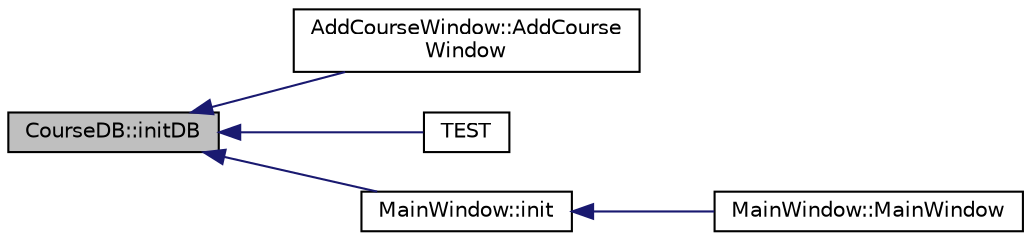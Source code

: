 digraph "CourseDB::initDB"
{
  edge [fontname="Helvetica",fontsize="10",labelfontname="Helvetica",labelfontsize="10"];
  node [fontname="Helvetica",fontsize="10",shape=record];
  rankdir="LR";
  Node1 [label="CourseDB::initDB",height=0.2,width=0.4,color="black", fillcolor="grey75", style="filled", fontcolor="black"];
  Node1 -> Node2 [dir="back",color="midnightblue",fontsize="10",style="solid"];
  Node2 [label="AddCourseWindow::AddCourse\lWindow",height=0.2,width=0.4,color="black", fillcolor="white", style="filled",URL="$class_add_course_window.html#a819c3f448d2e1cab1f2a71e6aa58b3f1",tooltip="AddCourseWindow Constructor. "];
  Node1 -> Node3 [dir="back",color="midnightblue",fontsize="10",style="solid"];
  Node3 [label="TEST",height=0.2,width=0.4,color="black", fillcolor="white", style="filled",URL="$test_course_d_b_8h.html#aacfbb55866bd48e1fcaf0f4340b114ef"];
  Node1 -> Node4 [dir="back",color="midnightblue",fontsize="10",style="solid"];
  Node4 [label="MainWindow::init",height=0.2,width=0.4,color="black", fillcolor="white", style="filled",URL="$class_main_window.html#a671e7e5b0a3a7a3fb1cf44c5c8377952",tooltip="Initialise UI, doorlock and variable for checking studentwindow, read course database and display on ..."];
  Node4 -> Node5 [dir="back",color="midnightblue",fontsize="10",style="solid"];
  Node5 [label="MainWindow::MainWindow",height=0.2,width=0.4,color="black", fillcolor="white", style="filled",URL="$class_main_window.html#a996c5a2b6f77944776856f08ec30858d",tooltip="MainWindow Constructor. "];
}
